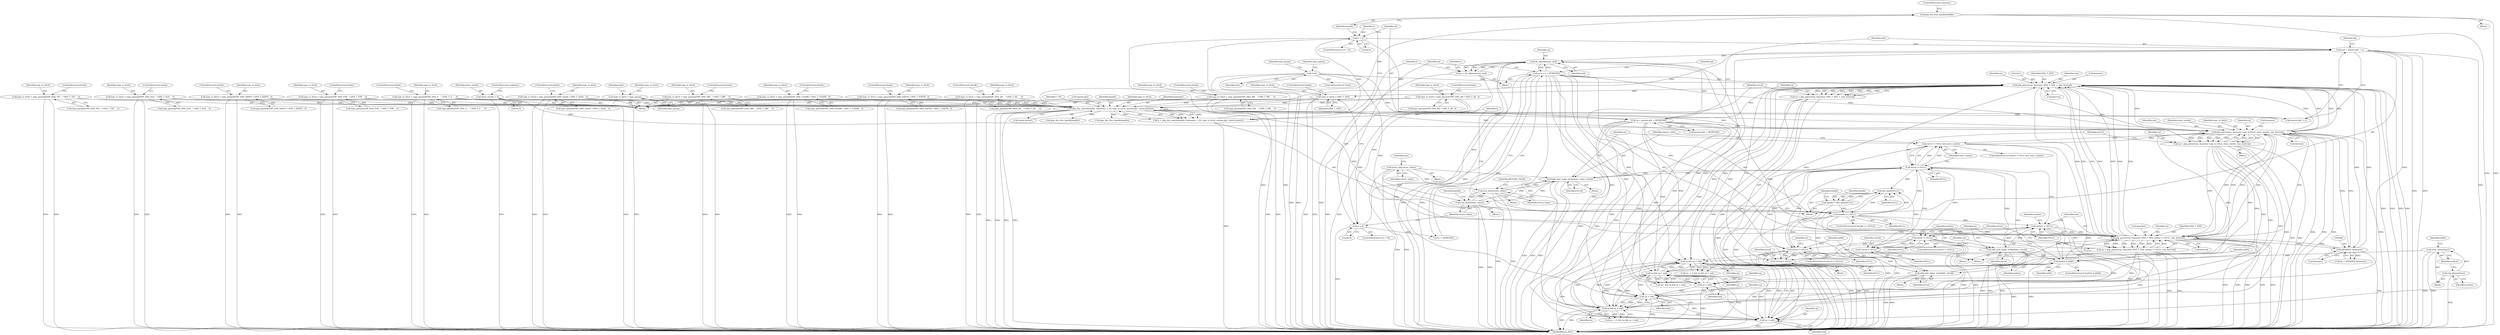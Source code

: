 digraph "1_php-src_2fefae47716d501aec41c1102f3fd4531f070b05@API" {
"1000426" [label="(Call,php_dns_free_handle(handle))"];
"1000411" [label="(Call,php_dns_search(handle, hostname, C_IN, type_to_fetch, answer.qb2, sizeof answer))"];
"1000402" [label="(Call,handle == NULL)"];
"1000397" [label="(Call,handle = dns_open(NULL))"];
"1000399" [label="(Call,dns_open(NULL))"];
"1000523" [label="(Call,retval != NULL)"];
"1000608" [label="(Call,add_next_index_zval(addtl, retval))"];
"1000532" [label="(Call,authns || addtl)"];
"1000559" [label="(Call,authns != NULL)"];
"1000570" [label="(Call,add_next_index_zval(authns, retval))"];
"1000566" [label="(Call,retval != NULL)"];
"1000549" [label="(Call,*retval = NULL)"];
"1000174" [label="(Call,array_init(authns))"];
"1000172" [label="(Call,zval_dtor(authns))"];
"1000604" [label="(Call,retval != NULL)"];
"1000589" [label="(Call,*retval = NULL)"];
"1000528" [label="(Call,add_next_index_zval(return_value, retval))"];
"1000209" [label="(Call,array_init(return_value))"];
"1000406" [label="(Call,zval_dtor(return_value))"];
"1000489" [label="(Call,zval_dtor(return_value))"];
"1000325" [label="(Call,type_to_fetch = type_param&PHP_DNS_MX    ? DNS_T_MX    : 0)"];
"1000375" [label="(Call,type_to_fetch = type_param&PHP_DNS_A6\t ? DNS_T_A6 : 0)"];
"1000335" [label="(Call,type_to_fetch = type_param&PHP_DNS_TXT   ? DNS_T_TXT   : 0)"];
"1000295" [label="(Call,type_to_fetch = type_param&PHP_DNS_SOA   ? DNS_T_SOA   : 0)"];
"1000315" [label="(Call,type_to_fetch = type_param&PHP_DNS_HINFO ? DNS_T_HINFO : 0)"];
"1000305" [label="(Call,type_to_fetch = type_param&PHP_DNS_PTR   ? DNS_T_PTR   : 0)"];
"1000265" [label="(Call,type_to_fetch = type_param&PHP_DNS_A     ? DNS_T_A     : 0)"];
"1000390" [label="(Call,type_to_fetch = DNS_T_ANY)"];
"1000594" [label="(Call,php_parserr(cp, &answer, DNS_T_ANY, 1, raw, &retval))"];
"1000552" [label="(Call,cp = php_parserr(cp, &answer, DNS_T_ANY, authns != NULL, raw, &retval))"];
"1000554" [label="(Call,php_parserr(cp, &answer, DNS_T_ANY, authns != NULL, raw, &retval))"];
"1000510" [label="(Call,cp = php_parserr(cp, &answer, type_to_fetch, store_results, raw, &retval))"];
"1000512" [label="(Call,php_parserr(cp, &answer, type_to_fetch, store_results, raw, &retval))"];
"1000494" [label="(Call,cp += n + QFIXEDSZ)"];
"1000485" [label="(Call,n < 0)"];
"1000479" [label="(Call,n = dn_skipname(cp, end))"];
"1000481" [label="(Call,dn_skipname(cp, end))"];
"1000429" [label="(Call,cp = answer.qb2 + HFIXEDSZ)"];
"1000436" [label="(Call,end = answer.qb2 + n)"];
"1000422" [label="(Call,n < 0)"];
"1000409" [label="(Call,n = php_dns_search(handle, hostname, C_IN, type_to_fetch, answer.qb2, sizeof answer))"];
"1000503" [label="(Call,cp && cp < end)"];
"1000505" [label="(Call,cp < end)"];
"1000582" [label="(Call,cp && cp < end)"];
"1000542" [label="(Call,cp && cp < end)"];
"1000544" [label="(Call,cp < end)"];
"1000592" [label="(Call,cp = php_parserr(cp, &answer, DNS_T_ANY, 1, raw, &retval))"];
"1000584" [label="(Call,cp < end)"];
"1000445" [label="(Call,(HEADER *)&answer)"];
"1000522" [label="(Call,retval != NULL && store_results)"];
"1000385" [label="(Call,store_results = 0)"];
"1000184" [label="(Call,!raw)"];
"1000345" [label="(Call,type_to_fetch = type_param&PHP_DNS_AAAA\t ? DNS_T_AAAA  : 0)"];
"1000255" [label="(Call,type_to_fetch = type_param)"];
"1000355" [label="(Call,type_to_fetch = type_param&PHP_DNS_SRV   ? DNS_T_SRV   : 0)"];
"1000285" [label="(Call,type_to_fetch = type_param&PHP_DNS_CNAME ? DNS_T_CNAME : 0)"];
"1000365" [label="(Call,type_to_fetch = type_param&PHP_DNS_NAPTR ? DNS_T_NAPTR : 0)"];
"1000275" [label="(Call,type_to_fetch = type_param&PHP_DNS_NS    ? DNS_T_NS    : 0)"];
"1000422" [label="(Call,n < 0)"];
"1000419" [label="(Call,sizeof answer)"];
"1000490" [label="(Identifier,return_value)"];
"1000171" [label="(Block,)"];
"1000605" [label="(Identifier,retval)"];
"1000307" [label="(Call,type_param&PHP_DNS_PTR   ? DNS_T_PTR   : 0)"];
"1000365" [label="(Call,type_to_fetch = type_param&PHP_DNS_NAPTR ? DNS_T_NAPTR : 0)"];
"1000577" [label="(Call,ar-- > 0 && cp && cp < end)"];
"1000202" [label="(Identifier,type_param)"];
"1000491" [label="(Call,php_dns_free_handle(handle))"];
"1000295" [label="(Call,type_to_fetch = type_param&PHP_DNS_SOA   ? DNS_T_SOA   : 0)"];
"1000387" [label="(Literal,0)"];
"1000401" [label="(ControlStructure,if (handle == NULL))"];
"1000287" [label="(Call,type_param&PHP_DNS_CNAME ? DNS_T_CNAME : 0)"];
"1000606" [label="(Identifier,NULL)"];
"1000184" [label="(Call,!raw)"];
"1000400" [label="(Identifier,NULL)"];
"1000550" [label="(Identifier,retval)"];
"1000327" [label="(Call,type_param&PHP_DNS_MX    ? DNS_T_MX    : 0)"];
"1000518" [label="(Identifier,raw)"];
"1000447" [label="(Call,&answer)"];
"1000353" [label="(ControlStructure,break;)"];
"1000532" [label="(Call,authns || addtl)"];
"1000355" [label="(Call,type_to_fetch = type_param&PHP_DNS_SRV   ? DNS_T_SRV   : 0)"];
"1000479" [label="(Call,n = dn_skipname(cp, end))"];
"1000415" [label="(Identifier,type_to_fetch)"];
"1000551" [label="(Identifier,NULL)"];
"1000406" [label="(Call,zval_dtor(return_value))"];
"1000210" [label="(Identifier,return_value)"];
"1000212" [label="(Identifier,raw)"];
"1000296" [label="(Identifier,type_to_fetch)"];
"1000537" [label="(Call,ns-- > 0 && cp && cp < end)"];
"1000356" [label="(Identifier,type_to_fetch)"];
"1000566" [label="(Call,retval != NULL)"];
"1000431" [label="(Call,answer.qb2 + HFIXEDSZ)"];
"1000255" [label="(Call,type_to_fetch = type_param)"];
"1000335" [label="(Call,type_to_fetch = type_param&PHP_DNS_TXT   ? DNS_T_TXT   : 0)"];
"1000528" [label="(Call,add_next_index_zval(return_value, retval))"];
"1000531" [label="(ControlStructure,if (authns || addtl))"];
"1000336" [label="(Identifier,type_to_fetch)"];
"1000507" [label="(Identifier,end)"];
"1000390" [label="(Call,type_to_fetch = DNS_T_ANY)"];
"1000377" [label="(Call,type_param&PHP_DNS_A6\t ? DNS_T_A6 : 0)"];
"1000523" [label="(Call,retval != NULL)"];
"1000608" [label="(Call,add_next_index_zval(addtl, retval))"];
"1000561" [label="(Identifier,NULL)"];
"1000297" [label="(Call,type_param&PHP_DNS_SOA   ? DNS_T_SOA   : 0)"];
"1000590" [label="(Identifier,retval)"];
"1000267" [label="(Call,type_param&PHP_DNS_A     ? DNS_T_A     : 0)"];
"1000183" [label="(ControlStructure,if (!raw))"];
"1000611" [label="(Call,php_dns_free_handle(handle))"];
"1000486" [label="(Identifier,n)"];
"1000601" [label="(Call,&retval)"];
"1000517" [label="(Identifier,store_results)"];
"1000277" [label="(Call,type_param&PHP_DNS_NS    ? DNS_T_NS    : 0)"];
"1000326" [label="(Identifier,type_to_fetch)"];
"1000405" [label="(Block,)"];
"1000545" [label="(Identifier,cp)"];
"1000584" [label="(Call,cp < end)"];
"1000568" [label="(Identifier,NULL)"];
"1000527" [label="(Block,)"];
"1000346" [label="(Identifier,type_to_fetch)"];
"1000172" [label="(Call,zval_dtor(authns))"];
"1000556" [label="(Call,&answer)"];
"1000427" [label="(Identifier,handle)"];
"1000603" [label="(ControlStructure,if (retval != NULL))"];
"1000409" [label="(Call,n = php_dns_search(handle, hostname, C_IN, type_to_fetch, answer.qb2, sizeof answer))"];
"1000413" [label="(Identifier,hostname)"];
"1000600" [label="(Identifier,raw)"];
"1000174" [label="(Call,array_init(authns))"];
"1000508" [label="(Block,)"];
"1000596" [label="(Call,&answer)"];
"1000592" [label="(Call,cp = php_parserr(cp, &answer, DNS_T_ANY, 1, raw, &retval))"];
"1000478" [label="(Block,)"];
"1000589" [label="(Call,*retval = NULL)"];
"1000273" [label="(ControlStructure,break;)"];
"1000375" [label="(Call,type_to_fetch = type_param&PHP_DNS_A6\t ? DNS_T_A6 : 0)"];
"1000516" [label="(Identifier,type_to_fetch)"];
"1000323" [label="(ControlStructure,break;)"];
"1000414" [label="(Identifier,C_IN)"];
"1000306" [label="(Identifier,type_to_fetch)"];
"1000525" [label="(Identifier,NULL)"];
"1000555" [label="(Identifier,cp)"];
"1000609" [label="(Identifier,addtl)"];
"1000543" [label="(Identifier,cp)"];
"1000175" [label="(Identifier,authns)"];
"1000408" [label="(Identifier,RETURN_FALSE)"];
"1000552" [label="(Call,cp = php_parserr(cp, &answer, DNS_T_ANY, authns != NULL, raw, &retval))"];
"1000563" [label="(Call,&retval)"];
"1000513" [label="(Identifier,cp)"];
"1000266" [label="(Identifier,type_to_fetch)"];
"1000529" [label="(Identifier,return_value)"];
"1000275" [label="(Call,type_to_fetch = type_param&PHP_DNS_NS    ? DNS_T_NS    : 0)"];
"1000544" [label="(Call,cp < end)"];
"1000367" [label="(Call,type_param&PHP_DNS_NAPTR ? DNS_T_NAPTR : 0)"];
"1000402" [label="(Call,handle == NULL)"];
"1000610" [label="(Identifier,retval)"];
"1000485" [label="(Call,n < 0)"];
"1000526" [label="(Identifier,store_results)"];
"1000521" [label="(ControlStructure,if (retval != NULL && store_results))"];
"1000286" [label="(Identifier,type_to_fetch)"];
"1000496" [label="(Call,n + QFIXEDSZ)"];
"1000337" [label="(Call,type_param&PHP_DNS_TXT   ? DNS_T_TXT   : 0)"];
"1000546" [label="(Identifier,end)"];
"1000522" [label="(Call,retval != NULL && store_results)"];
"1000416" [label="(Call,answer.qb2)"];
"1000613" [label="(MethodReturn,RET)"];
"1000173" [label="(Identifier,authns)"];
"1000437" [label="(Identifier,end)"];
"1000511" [label="(Identifier,cp)"];
"1000376" [label="(Identifier,type_to_fetch)"];
"1000428" [label="(ControlStructure,continue;)"];
"1000259" [label="(Identifier,type)"];
"1000357" [label="(Call,type_param&PHP_DNS_SRV   ? DNS_T_SRV   : 0)"];
"1000385" [label="(Call,store_results = 0)"];
"1000315" [label="(Call,type_to_fetch = type_param&PHP_DNS_HINFO ? DNS_T_HINFO : 0)"];
"1000386" [label="(Identifier,store_results)"];
"1000505" [label="(Call,cp < end)"];
"1000558" [label="(Identifier,DNS_T_ANY)"];
"1000502" [label="(Identifier,an)"];
"1000559" [label="(Call,authns != NULL)"];
"1000425" [label="(Block,)"];
"1000514" [label="(Call,&answer)"];
"1000423" [label="(Identifier,n)"];
"1000399" [label="(Call,dns_open(NULL))"];
"1000587" [label="(Block,)"];
"1000489" [label="(Call,zval_dtor(return_value))"];
"1000488" [label="(Block,)"];
"1000594" [label="(Call,php_parserr(cp, &answer, DNS_T_ANY, 1, raw, &retval))"];
"1000436" [label="(Call,end = answer.qb2 + n)"];
"1000554" [label="(Call,php_parserr(cp, &answer, DNS_T_ANY, authns != NULL, raw, &retval))"];
"1000476" [label="(Identifier,qd)"];
"1000316" [label="(Identifier,type_to_fetch)"];
"1000265" [label="(Call,type_to_fetch = type_param&PHP_DNS_A     ? DNS_T_A     : 0)"];
"1000580" [label="(Identifier,ar)"];
"1000421" [label="(ControlStructure,if (n < 0))"];
"1000305" [label="(Call,type_to_fetch = type_param&PHP_DNS_PTR   ? DNS_T_PTR   : 0)"];
"1000283" [label="(ControlStructure,break;)"];
"1000482" [label="(Identifier,cp)"];
"1000430" [label="(Identifier,cp)"];
"1000504" [label="(Identifier,cp)"];
"1000303" [label="(ControlStructure,break;)"];
"1000572" [label="(Identifier,retval)"];
"1000443" [label="(Call,hp = (HEADER *)&answer)"];
"1000383" [label="(ControlStructure,break;)"];
"1000542" [label="(Call,cp && cp < end)"];
"1000412" [label="(Identifier,handle)"];
"1000481" [label="(Call,dn_skipname(cp, end))"];
"1000373" [label="(ControlStructure,break;)"];
"1000177" [label="(Identifier,addtl)"];
"1000492" [label="(Identifier,handle)"];
"1000607" [label="(Block,)"];
"1000438" [label="(Call,answer.qb2 + n)"];
"1000510" [label="(Call,cp = php_parserr(cp, &answer, type_to_fetch, store_results, raw, &retval))"];
"1000512" [label="(Call,php_parserr(cp, &answer, type_to_fetch, store_results, raw, &retval))"];
"1000480" [label="(Identifier,n)"];
"1000595" [label="(Identifier,cp)"];
"1000257" [label="(Identifier,type_param)"];
"1000424" [label="(Literal,0)"];
"1000343" [label="(ControlStructure,break;)"];
"1000553" [label="(Identifier,cp)"];
"1000533" [label="(Identifier,authns)"];
"1000391" [label="(Identifier,type_to_fetch)"];
"1000429" [label="(Call,cp = answer.qb2 + HFIXEDSZ)"];
"1000444" [label="(Identifier,hp)"];
"1000363" [label="(ControlStructure,break;)"];
"1000583" [label="(Identifier,cp)"];
"1000397" [label="(Call,handle = dns_open(NULL))"];
"1000562" [label="(Identifier,raw)"];
"1000586" [label="(Identifier,end)"];
"1000582" [label="(Call,cp && cp < end)"];
"1000549" [label="(Call,*retval = NULL)"];
"1000398" [label="(Identifier,handle)"];
"1000540" [label="(Identifier,ns)"];
"1000524" [label="(Identifier,retval)"];
"1000256" [label="(Identifier,type_to_fetch)"];
"1000593" [label="(Identifier,cp)"];
"1000209" [label="(Call,array_init(return_value))"];
"1000445" [label="(Call,(HEADER *)&answer)"];
"1000604" [label="(Call,retval != NULL)"];
"1000530" [label="(Identifier,retval)"];
"1000325" [label="(Call,type_to_fetch = type_param&PHP_DNS_MX    ? DNS_T_MX    : 0)"];
"1000285" [label="(Call,type_to_fetch = type_param&PHP_DNS_CNAME ? DNS_T_CNAME : 0)"];
"1000185" [label="(Identifier,raw)"];
"1000403" [label="(Identifier,handle)"];
"1000570" [label="(Call,add_next_index_zval(authns, retval))"];
"1000404" [label="(Identifier,NULL)"];
"1000591" [label="(Identifier,NULL)"];
"1000253" [label="(Block,)"];
"1000494" [label="(Call,cp += n + QFIXEDSZ)"];
"1000483" [label="(Identifier,end)"];
"1000599" [label="(Literal,1)"];
"1000500" [label="(Call,an-- && cp && cp < end)"];
"1000574" [label="(Identifier,addtl)"];
"1000519" [label="(Call,&retval)"];
"1000567" [label="(Identifier,retval)"];
"1000317" [label="(Call,type_param&PHP_DNS_HINFO ? DNS_T_HINFO : 0)"];
"1000276" [label="(Identifier,type_to_fetch)"];
"1000396" [label="(Block,)"];
"1000393" [label="(ControlStructure,break;)"];
"1000392" [label="(Identifier,DNS_T_ANY)"];
"1000506" [label="(Identifier,cp)"];
"1000410" [label="(Identifier,n)"];
"1000571" [label="(Identifier,authns)"];
"1000388" [label="(ControlStructure,continue;)"];
"1000495" [label="(Identifier,cp)"];
"1000313" [label="(ControlStructure,break;)"];
"1000190" [label="(Identifier,type_param)"];
"1000407" [label="(Identifier,return_value)"];
"1000565" [label="(ControlStructure,if (retval != NULL))"];
"1000534" [label="(Identifier,addtl)"];
"1000560" [label="(Identifier,authns)"];
"1000293" [label="(ControlStructure,break;)"];
"1000503" [label="(Call,cp && cp < end)"];
"1000484" [label="(ControlStructure,if (n < 0))"];
"1000547" [label="(Block,)"];
"1000345" [label="(Call,type_to_fetch = type_param&PHP_DNS_AAAA\t ? DNS_T_AAAA  : 0)"];
"1000347" [label="(Call,type_param&PHP_DNS_AAAA\t ? DNS_T_AAAA  : 0)"];
"1000426" [label="(Call,php_dns_free_handle(handle))"];
"1000333" [label="(ControlStructure,break;)"];
"1000585" [label="(Identifier,cp)"];
"1000366" [label="(Identifier,type_to_fetch)"];
"1000487" [label="(Literal,0)"];
"1000598" [label="(Identifier,DNS_T_ANY)"];
"1000569" [label="(Block,)"];
"1000411" [label="(Call,php_dns_search(handle, hostname, C_IN, type_to_fetch, answer.qb2, sizeof answer))"];
"1000110" [label="(Block,)"];
"1000426" -> "1000425"  [label="AST: "];
"1000426" -> "1000427"  [label="CFG: "];
"1000427" -> "1000426"  [label="AST: "];
"1000428" -> "1000426"  [label="CFG: "];
"1000426" -> "1000613"  [label="DDG: "];
"1000426" -> "1000613"  [label="DDG: "];
"1000411" -> "1000426"  [label="DDG: "];
"1000411" -> "1000409"  [label="AST: "];
"1000411" -> "1000419"  [label="CFG: "];
"1000412" -> "1000411"  [label="AST: "];
"1000413" -> "1000411"  [label="AST: "];
"1000414" -> "1000411"  [label="AST: "];
"1000415" -> "1000411"  [label="AST: "];
"1000416" -> "1000411"  [label="AST: "];
"1000419" -> "1000411"  [label="AST: "];
"1000409" -> "1000411"  [label="CFG: "];
"1000411" -> "1000613"  [label="DDG: "];
"1000411" -> "1000613"  [label="DDG: "];
"1000411" -> "1000613"  [label="DDG: "];
"1000411" -> "1000613"  [label="DDG: "];
"1000411" -> "1000409"  [label="DDG: "];
"1000411" -> "1000409"  [label="DDG: "];
"1000411" -> "1000409"  [label="DDG: "];
"1000411" -> "1000409"  [label="DDG: "];
"1000411" -> "1000409"  [label="DDG: "];
"1000402" -> "1000411"  [label="DDG: "];
"1000325" -> "1000411"  [label="DDG: "];
"1000375" -> "1000411"  [label="DDG: "];
"1000335" -> "1000411"  [label="DDG: "];
"1000295" -> "1000411"  [label="DDG: "];
"1000315" -> "1000411"  [label="DDG: "];
"1000305" -> "1000411"  [label="DDG: "];
"1000265" -> "1000411"  [label="DDG: "];
"1000390" -> "1000411"  [label="DDG: "];
"1000345" -> "1000411"  [label="DDG: "];
"1000255" -> "1000411"  [label="DDG: "];
"1000355" -> "1000411"  [label="DDG: "];
"1000285" -> "1000411"  [label="DDG: "];
"1000365" -> "1000411"  [label="DDG: "];
"1000275" -> "1000411"  [label="DDG: "];
"1000411" -> "1000429"  [label="DDG: "];
"1000411" -> "1000431"  [label="DDG: "];
"1000411" -> "1000436"  [label="DDG: "];
"1000411" -> "1000438"  [label="DDG: "];
"1000411" -> "1000491"  [label="DDG: "];
"1000411" -> "1000512"  [label="DDG: "];
"1000411" -> "1000611"  [label="DDG: "];
"1000402" -> "1000401"  [label="AST: "];
"1000402" -> "1000404"  [label="CFG: "];
"1000403" -> "1000402"  [label="AST: "];
"1000404" -> "1000402"  [label="AST: "];
"1000407" -> "1000402"  [label="CFG: "];
"1000410" -> "1000402"  [label="CFG: "];
"1000402" -> "1000613"  [label="DDG: "];
"1000402" -> "1000613"  [label="DDG: "];
"1000402" -> "1000399"  [label="DDG: "];
"1000397" -> "1000402"  [label="DDG: "];
"1000399" -> "1000402"  [label="DDG: "];
"1000402" -> "1000523"  [label="DDG: "];
"1000402" -> "1000549"  [label="DDG: "];
"1000402" -> "1000559"  [label="DDG: "];
"1000402" -> "1000589"  [label="DDG: "];
"1000402" -> "1000604"  [label="DDG: "];
"1000397" -> "1000396"  [label="AST: "];
"1000397" -> "1000399"  [label="CFG: "];
"1000398" -> "1000397"  [label="AST: "];
"1000399" -> "1000397"  [label="AST: "];
"1000403" -> "1000397"  [label="CFG: "];
"1000397" -> "1000613"  [label="DDG: "];
"1000399" -> "1000397"  [label="DDG: "];
"1000399" -> "1000400"  [label="CFG: "];
"1000400" -> "1000399"  [label="AST: "];
"1000523" -> "1000399"  [label="DDG: "];
"1000566" -> "1000399"  [label="DDG: "];
"1000604" -> "1000399"  [label="DDG: "];
"1000523" -> "1000522"  [label="AST: "];
"1000523" -> "1000525"  [label="CFG: "];
"1000524" -> "1000523"  [label="AST: "];
"1000525" -> "1000523"  [label="AST: "];
"1000526" -> "1000523"  [label="CFG: "];
"1000522" -> "1000523"  [label="CFG: "];
"1000523" -> "1000613"  [label="DDG: "];
"1000523" -> "1000613"  [label="DDG: "];
"1000523" -> "1000522"  [label="DDG: "];
"1000523" -> "1000522"  [label="DDG: "];
"1000608" -> "1000523"  [label="DDG: "];
"1000528" -> "1000523"  [label="DDG: "];
"1000566" -> "1000523"  [label="DDG: "];
"1000570" -> "1000523"  [label="DDG: "];
"1000604" -> "1000523"  [label="DDG: "];
"1000523" -> "1000528"  [label="DDG: "];
"1000523" -> "1000549"  [label="DDG: "];
"1000523" -> "1000559"  [label="DDG: "];
"1000523" -> "1000589"  [label="DDG: "];
"1000523" -> "1000604"  [label="DDG: "];
"1000608" -> "1000607"  [label="AST: "];
"1000608" -> "1000610"  [label="CFG: "];
"1000609" -> "1000608"  [label="AST: "];
"1000610" -> "1000608"  [label="AST: "];
"1000580" -> "1000608"  [label="CFG: "];
"1000608" -> "1000613"  [label="DDG: "];
"1000608" -> "1000613"  [label="DDG: "];
"1000532" -> "1000608"  [label="DDG: "];
"1000604" -> "1000608"  [label="DDG: "];
"1000532" -> "1000531"  [label="AST: "];
"1000532" -> "1000533"  [label="CFG: "];
"1000532" -> "1000534"  [label="CFG: "];
"1000533" -> "1000532"  [label="AST: "];
"1000534" -> "1000532"  [label="AST: "];
"1000540" -> "1000532"  [label="CFG: "];
"1000574" -> "1000532"  [label="CFG: "];
"1000532" -> "1000613"  [label="DDG: "];
"1000532" -> "1000613"  [label="DDG: "];
"1000559" -> "1000532"  [label="DDG: "];
"1000570" -> "1000532"  [label="DDG: "];
"1000174" -> "1000532"  [label="DDG: "];
"1000532" -> "1000559"  [label="DDG: "];
"1000559" -> "1000554"  [label="AST: "];
"1000559" -> "1000561"  [label="CFG: "];
"1000560" -> "1000559"  [label="AST: "];
"1000561" -> "1000559"  [label="AST: "];
"1000562" -> "1000559"  [label="CFG: "];
"1000559" -> "1000613"  [label="DDG: "];
"1000559" -> "1000554"  [label="DDG: "];
"1000559" -> "1000554"  [label="DDG: "];
"1000570" -> "1000559"  [label="DDG: "];
"1000566" -> "1000559"  [label="DDG: "];
"1000559" -> "1000566"  [label="DDG: "];
"1000559" -> "1000570"  [label="DDG: "];
"1000570" -> "1000569"  [label="AST: "];
"1000570" -> "1000572"  [label="CFG: "];
"1000571" -> "1000570"  [label="AST: "];
"1000572" -> "1000570"  [label="AST: "];
"1000540" -> "1000570"  [label="CFG: "];
"1000570" -> "1000613"  [label="DDG: "];
"1000570" -> "1000613"  [label="DDG: "];
"1000570" -> "1000613"  [label="DDG: "];
"1000566" -> "1000570"  [label="DDG: "];
"1000566" -> "1000565"  [label="AST: "];
"1000566" -> "1000568"  [label="CFG: "];
"1000567" -> "1000566"  [label="AST: "];
"1000568" -> "1000566"  [label="AST: "];
"1000540" -> "1000566"  [label="CFG: "];
"1000571" -> "1000566"  [label="CFG: "];
"1000566" -> "1000613"  [label="DDG: "];
"1000566" -> "1000613"  [label="DDG: "];
"1000566" -> "1000613"  [label="DDG: "];
"1000566" -> "1000549"  [label="DDG: "];
"1000549" -> "1000566"  [label="DDG: "];
"1000566" -> "1000589"  [label="DDG: "];
"1000566" -> "1000604"  [label="DDG: "];
"1000549" -> "1000547"  [label="AST: "];
"1000549" -> "1000551"  [label="CFG: "];
"1000550" -> "1000549"  [label="AST: "];
"1000551" -> "1000549"  [label="AST: "];
"1000553" -> "1000549"  [label="CFG: "];
"1000174" -> "1000171"  [label="AST: "];
"1000174" -> "1000175"  [label="CFG: "];
"1000175" -> "1000174"  [label="AST: "];
"1000177" -> "1000174"  [label="CFG: "];
"1000174" -> "1000613"  [label="DDG: "];
"1000174" -> "1000613"  [label="DDG: "];
"1000172" -> "1000174"  [label="DDG: "];
"1000172" -> "1000171"  [label="AST: "];
"1000172" -> "1000173"  [label="CFG: "];
"1000173" -> "1000172"  [label="AST: "];
"1000175" -> "1000172"  [label="CFG: "];
"1000172" -> "1000613"  [label="DDG: "];
"1000604" -> "1000603"  [label="AST: "];
"1000604" -> "1000606"  [label="CFG: "];
"1000605" -> "1000604"  [label="AST: "];
"1000606" -> "1000604"  [label="AST: "];
"1000580" -> "1000604"  [label="CFG: "];
"1000609" -> "1000604"  [label="CFG: "];
"1000604" -> "1000613"  [label="DDG: "];
"1000604" -> "1000613"  [label="DDG: "];
"1000604" -> "1000613"  [label="DDG: "];
"1000604" -> "1000589"  [label="DDG: "];
"1000589" -> "1000604"  [label="DDG: "];
"1000589" -> "1000587"  [label="AST: "];
"1000589" -> "1000591"  [label="CFG: "];
"1000590" -> "1000589"  [label="AST: "];
"1000591" -> "1000589"  [label="AST: "];
"1000593" -> "1000589"  [label="CFG: "];
"1000528" -> "1000527"  [label="AST: "];
"1000528" -> "1000530"  [label="CFG: "];
"1000529" -> "1000528"  [label="AST: "];
"1000530" -> "1000528"  [label="AST: "];
"1000502" -> "1000528"  [label="CFG: "];
"1000528" -> "1000613"  [label="DDG: "];
"1000528" -> "1000613"  [label="DDG: "];
"1000528" -> "1000613"  [label="DDG: "];
"1000528" -> "1000406"  [label="DDG: "];
"1000528" -> "1000489"  [label="DDG: "];
"1000209" -> "1000528"  [label="DDG: "];
"1000406" -> "1000528"  [label="DDG: "];
"1000489" -> "1000528"  [label="DDG: "];
"1000209" -> "1000110"  [label="AST: "];
"1000209" -> "1000210"  [label="CFG: "];
"1000210" -> "1000209"  [label="AST: "];
"1000212" -> "1000209"  [label="CFG: "];
"1000209" -> "1000613"  [label="DDG: "];
"1000209" -> "1000613"  [label="DDG: "];
"1000209" -> "1000406"  [label="DDG: "];
"1000209" -> "1000489"  [label="DDG: "];
"1000406" -> "1000405"  [label="AST: "];
"1000406" -> "1000407"  [label="CFG: "];
"1000407" -> "1000406"  [label="AST: "];
"1000408" -> "1000406"  [label="CFG: "];
"1000406" -> "1000613"  [label="DDG: "];
"1000406" -> "1000613"  [label="DDG: "];
"1000489" -> "1000406"  [label="DDG: "];
"1000406" -> "1000489"  [label="DDG: "];
"1000489" -> "1000488"  [label="AST: "];
"1000489" -> "1000490"  [label="CFG: "];
"1000490" -> "1000489"  [label="AST: "];
"1000492" -> "1000489"  [label="CFG: "];
"1000489" -> "1000613"  [label="DDG: "];
"1000489" -> "1000613"  [label="DDG: "];
"1000325" -> "1000253"  [label="AST: "];
"1000325" -> "1000327"  [label="CFG: "];
"1000326" -> "1000325"  [label="AST: "];
"1000327" -> "1000325"  [label="AST: "];
"1000333" -> "1000325"  [label="CFG: "];
"1000325" -> "1000613"  [label="DDG: "];
"1000325" -> "1000613"  [label="DDG: "];
"1000375" -> "1000253"  [label="AST: "];
"1000375" -> "1000377"  [label="CFG: "];
"1000376" -> "1000375"  [label="AST: "];
"1000377" -> "1000375"  [label="AST: "];
"1000383" -> "1000375"  [label="CFG: "];
"1000375" -> "1000613"  [label="DDG: "];
"1000375" -> "1000613"  [label="DDG: "];
"1000335" -> "1000253"  [label="AST: "];
"1000335" -> "1000337"  [label="CFG: "];
"1000336" -> "1000335"  [label="AST: "];
"1000337" -> "1000335"  [label="AST: "];
"1000343" -> "1000335"  [label="CFG: "];
"1000335" -> "1000613"  [label="DDG: "];
"1000335" -> "1000613"  [label="DDG: "];
"1000295" -> "1000253"  [label="AST: "];
"1000295" -> "1000297"  [label="CFG: "];
"1000296" -> "1000295"  [label="AST: "];
"1000297" -> "1000295"  [label="AST: "];
"1000303" -> "1000295"  [label="CFG: "];
"1000295" -> "1000613"  [label="DDG: "];
"1000295" -> "1000613"  [label="DDG: "];
"1000315" -> "1000253"  [label="AST: "];
"1000315" -> "1000317"  [label="CFG: "];
"1000316" -> "1000315"  [label="AST: "];
"1000317" -> "1000315"  [label="AST: "];
"1000323" -> "1000315"  [label="CFG: "];
"1000315" -> "1000613"  [label="DDG: "];
"1000315" -> "1000613"  [label="DDG: "];
"1000305" -> "1000253"  [label="AST: "];
"1000305" -> "1000307"  [label="CFG: "];
"1000306" -> "1000305"  [label="AST: "];
"1000307" -> "1000305"  [label="AST: "];
"1000313" -> "1000305"  [label="CFG: "];
"1000305" -> "1000613"  [label="DDG: "];
"1000305" -> "1000613"  [label="DDG: "];
"1000265" -> "1000253"  [label="AST: "];
"1000265" -> "1000267"  [label="CFG: "];
"1000266" -> "1000265"  [label="AST: "];
"1000267" -> "1000265"  [label="AST: "];
"1000273" -> "1000265"  [label="CFG: "];
"1000265" -> "1000613"  [label="DDG: "];
"1000265" -> "1000613"  [label="DDG: "];
"1000390" -> "1000253"  [label="AST: "];
"1000390" -> "1000392"  [label="CFG: "];
"1000391" -> "1000390"  [label="AST: "];
"1000392" -> "1000390"  [label="AST: "];
"1000393" -> "1000390"  [label="CFG: "];
"1000390" -> "1000613"  [label="DDG: "];
"1000390" -> "1000613"  [label="DDG: "];
"1000594" -> "1000390"  [label="DDG: "];
"1000554" -> "1000390"  [label="DDG: "];
"1000594" -> "1000592"  [label="AST: "];
"1000594" -> "1000601"  [label="CFG: "];
"1000595" -> "1000594"  [label="AST: "];
"1000596" -> "1000594"  [label="AST: "];
"1000598" -> "1000594"  [label="AST: "];
"1000599" -> "1000594"  [label="AST: "];
"1000600" -> "1000594"  [label="AST: "];
"1000601" -> "1000594"  [label="AST: "];
"1000592" -> "1000594"  [label="CFG: "];
"1000594" -> "1000613"  [label="DDG: "];
"1000594" -> "1000613"  [label="DDG: "];
"1000594" -> "1000613"  [label="DDG: "];
"1000594" -> "1000613"  [label="DDG: "];
"1000594" -> "1000445"  [label="DDG: "];
"1000594" -> "1000512"  [label="DDG: "];
"1000594" -> "1000512"  [label="DDG: "];
"1000594" -> "1000554"  [label="DDG: "];
"1000594" -> "1000554"  [label="DDG: "];
"1000594" -> "1000554"  [label="DDG: "];
"1000594" -> "1000592"  [label="DDG: "];
"1000594" -> "1000592"  [label="DDG: "];
"1000594" -> "1000592"  [label="DDG: "];
"1000594" -> "1000592"  [label="DDG: "];
"1000594" -> "1000592"  [label="DDG: "];
"1000594" -> "1000592"  [label="DDG: "];
"1000552" -> "1000594"  [label="DDG: "];
"1000582" -> "1000594"  [label="DDG: "];
"1000510" -> "1000594"  [label="DDG: "];
"1000494" -> "1000594"  [label="DDG: "];
"1000542" -> "1000594"  [label="DDG: "];
"1000503" -> "1000594"  [label="DDG: "];
"1000429" -> "1000594"  [label="DDG: "];
"1000592" -> "1000594"  [label="DDG: "];
"1000512" -> "1000594"  [label="DDG: "];
"1000512" -> "1000594"  [label="DDG: "];
"1000512" -> "1000594"  [label="DDG: "];
"1000554" -> "1000594"  [label="DDG: "];
"1000554" -> "1000594"  [label="DDG: "];
"1000554" -> "1000594"  [label="DDG: "];
"1000554" -> "1000594"  [label="DDG: "];
"1000445" -> "1000594"  [label="DDG: "];
"1000184" -> "1000594"  [label="DDG: "];
"1000552" -> "1000547"  [label="AST: "];
"1000552" -> "1000554"  [label="CFG: "];
"1000553" -> "1000552"  [label="AST: "];
"1000554" -> "1000552"  [label="AST: "];
"1000567" -> "1000552"  [label="CFG: "];
"1000552" -> "1000613"  [label="DDG: "];
"1000552" -> "1000613"  [label="DDG: "];
"1000552" -> "1000542"  [label="DDG: "];
"1000552" -> "1000544"  [label="DDG: "];
"1000554" -> "1000552"  [label="DDG: "];
"1000554" -> "1000552"  [label="DDG: "];
"1000554" -> "1000552"  [label="DDG: "];
"1000554" -> "1000552"  [label="DDG: "];
"1000554" -> "1000552"  [label="DDG: "];
"1000554" -> "1000552"  [label="DDG: "];
"1000552" -> "1000554"  [label="DDG: "];
"1000552" -> "1000582"  [label="DDG: "];
"1000552" -> "1000584"  [label="DDG: "];
"1000554" -> "1000563"  [label="CFG: "];
"1000555" -> "1000554"  [label="AST: "];
"1000556" -> "1000554"  [label="AST: "];
"1000558" -> "1000554"  [label="AST: "];
"1000562" -> "1000554"  [label="AST: "];
"1000563" -> "1000554"  [label="AST: "];
"1000554" -> "1000613"  [label="DDG: "];
"1000554" -> "1000613"  [label="DDG: "];
"1000554" -> "1000613"  [label="DDG: "];
"1000554" -> "1000613"  [label="DDG: "];
"1000554" -> "1000613"  [label="DDG: "];
"1000554" -> "1000445"  [label="DDG: "];
"1000554" -> "1000512"  [label="DDG: "];
"1000554" -> "1000512"  [label="DDG: "];
"1000510" -> "1000554"  [label="DDG: "];
"1000494" -> "1000554"  [label="DDG: "];
"1000542" -> "1000554"  [label="DDG: "];
"1000503" -> "1000554"  [label="DDG: "];
"1000429" -> "1000554"  [label="DDG: "];
"1000512" -> "1000554"  [label="DDG: "];
"1000512" -> "1000554"  [label="DDG: "];
"1000512" -> "1000554"  [label="DDG: "];
"1000445" -> "1000554"  [label="DDG: "];
"1000184" -> "1000554"  [label="DDG: "];
"1000510" -> "1000508"  [label="AST: "];
"1000510" -> "1000512"  [label="CFG: "];
"1000511" -> "1000510"  [label="AST: "];
"1000512" -> "1000510"  [label="AST: "];
"1000524" -> "1000510"  [label="CFG: "];
"1000510" -> "1000613"  [label="DDG: "];
"1000510" -> "1000613"  [label="DDG: "];
"1000510" -> "1000503"  [label="DDG: "];
"1000510" -> "1000505"  [label="DDG: "];
"1000512" -> "1000510"  [label="DDG: "];
"1000512" -> "1000510"  [label="DDG: "];
"1000512" -> "1000510"  [label="DDG: "];
"1000512" -> "1000510"  [label="DDG: "];
"1000512" -> "1000510"  [label="DDG: "];
"1000512" -> "1000510"  [label="DDG: "];
"1000510" -> "1000512"  [label="DDG: "];
"1000510" -> "1000542"  [label="DDG: "];
"1000510" -> "1000544"  [label="DDG: "];
"1000510" -> "1000582"  [label="DDG: "];
"1000510" -> "1000584"  [label="DDG: "];
"1000512" -> "1000519"  [label="CFG: "];
"1000513" -> "1000512"  [label="AST: "];
"1000514" -> "1000512"  [label="AST: "];
"1000516" -> "1000512"  [label="AST: "];
"1000517" -> "1000512"  [label="AST: "];
"1000518" -> "1000512"  [label="AST: "];
"1000519" -> "1000512"  [label="AST: "];
"1000512" -> "1000613"  [label="DDG: "];
"1000512" -> "1000613"  [label="DDG: "];
"1000512" -> "1000613"  [label="DDG: "];
"1000512" -> "1000613"  [label="DDG: "];
"1000512" -> "1000445"  [label="DDG: "];
"1000494" -> "1000512"  [label="DDG: "];
"1000503" -> "1000512"  [label="DDG: "];
"1000429" -> "1000512"  [label="DDG: "];
"1000445" -> "1000512"  [label="DDG: "];
"1000522" -> "1000512"  [label="DDG: "];
"1000385" -> "1000512"  [label="DDG: "];
"1000184" -> "1000512"  [label="DDG: "];
"1000512" -> "1000522"  [label="DDG: "];
"1000494" -> "1000478"  [label="AST: "];
"1000494" -> "1000496"  [label="CFG: "];
"1000495" -> "1000494"  [label="AST: "];
"1000496" -> "1000494"  [label="AST: "];
"1000476" -> "1000494"  [label="CFG: "];
"1000494" -> "1000613"  [label="DDG: "];
"1000494" -> "1000613"  [label="DDG: "];
"1000494" -> "1000481"  [label="DDG: "];
"1000485" -> "1000494"  [label="DDG: "];
"1000481" -> "1000494"  [label="DDG: "];
"1000494" -> "1000503"  [label="DDG: "];
"1000494" -> "1000505"  [label="DDG: "];
"1000494" -> "1000542"  [label="DDG: "];
"1000494" -> "1000544"  [label="DDG: "];
"1000494" -> "1000582"  [label="DDG: "];
"1000494" -> "1000584"  [label="DDG: "];
"1000485" -> "1000484"  [label="AST: "];
"1000485" -> "1000487"  [label="CFG: "];
"1000486" -> "1000485"  [label="AST: "];
"1000487" -> "1000485"  [label="AST: "];
"1000490" -> "1000485"  [label="CFG: "];
"1000495" -> "1000485"  [label="CFG: "];
"1000485" -> "1000613"  [label="DDG: "];
"1000479" -> "1000485"  [label="DDG: "];
"1000485" -> "1000496"  [label="DDG: "];
"1000479" -> "1000478"  [label="AST: "];
"1000479" -> "1000481"  [label="CFG: "];
"1000480" -> "1000479"  [label="AST: "];
"1000481" -> "1000479"  [label="AST: "];
"1000486" -> "1000479"  [label="CFG: "];
"1000479" -> "1000613"  [label="DDG: "];
"1000481" -> "1000479"  [label="DDG: "];
"1000481" -> "1000479"  [label="DDG: "];
"1000481" -> "1000483"  [label="CFG: "];
"1000482" -> "1000481"  [label="AST: "];
"1000483" -> "1000481"  [label="AST: "];
"1000481" -> "1000613"  [label="DDG: "];
"1000429" -> "1000481"  [label="DDG: "];
"1000436" -> "1000481"  [label="DDG: "];
"1000481" -> "1000505"  [label="DDG: "];
"1000481" -> "1000544"  [label="DDG: "];
"1000481" -> "1000584"  [label="DDG: "];
"1000429" -> "1000396"  [label="AST: "];
"1000429" -> "1000431"  [label="CFG: "];
"1000430" -> "1000429"  [label="AST: "];
"1000431" -> "1000429"  [label="AST: "];
"1000437" -> "1000429"  [label="CFG: "];
"1000429" -> "1000613"  [label="DDG: "];
"1000429" -> "1000613"  [label="DDG: "];
"1000429" -> "1000503"  [label="DDG: "];
"1000429" -> "1000505"  [label="DDG: "];
"1000429" -> "1000542"  [label="DDG: "];
"1000429" -> "1000544"  [label="DDG: "];
"1000429" -> "1000582"  [label="DDG: "];
"1000429" -> "1000584"  [label="DDG: "];
"1000436" -> "1000396"  [label="AST: "];
"1000436" -> "1000438"  [label="CFG: "];
"1000437" -> "1000436"  [label="AST: "];
"1000438" -> "1000436"  [label="AST: "];
"1000444" -> "1000436"  [label="CFG: "];
"1000436" -> "1000613"  [label="DDG: "];
"1000436" -> "1000613"  [label="DDG: "];
"1000422" -> "1000436"  [label="DDG: "];
"1000436" -> "1000505"  [label="DDG: "];
"1000436" -> "1000544"  [label="DDG: "];
"1000436" -> "1000584"  [label="DDG: "];
"1000422" -> "1000421"  [label="AST: "];
"1000422" -> "1000424"  [label="CFG: "];
"1000423" -> "1000422"  [label="AST: "];
"1000424" -> "1000422"  [label="AST: "];
"1000427" -> "1000422"  [label="CFG: "];
"1000430" -> "1000422"  [label="CFG: "];
"1000422" -> "1000613"  [label="DDG: "];
"1000422" -> "1000613"  [label="DDG: "];
"1000409" -> "1000422"  [label="DDG: "];
"1000422" -> "1000438"  [label="DDG: "];
"1000409" -> "1000396"  [label="AST: "];
"1000410" -> "1000409"  [label="AST: "];
"1000423" -> "1000409"  [label="CFG: "];
"1000409" -> "1000613"  [label="DDG: "];
"1000503" -> "1000500"  [label="AST: "];
"1000503" -> "1000504"  [label="CFG: "];
"1000503" -> "1000505"  [label="CFG: "];
"1000504" -> "1000503"  [label="AST: "];
"1000505" -> "1000503"  [label="AST: "];
"1000500" -> "1000503"  [label="CFG: "];
"1000503" -> "1000613"  [label="DDG: "];
"1000503" -> "1000613"  [label="DDG: "];
"1000503" -> "1000500"  [label="DDG: "];
"1000503" -> "1000500"  [label="DDG: "];
"1000505" -> "1000503"  [label="DDG: "];
"1000505" -> "1000503"  [label="DDG: "];
"1000582" -> "1000503"  [label="DDG: "];
"1000542" -> "1000503"  [label="DDG: "];
"1000503" -> "1000542"  [label="DDG: "];
"1000503" -> "1000542"  [label="DDG: "];
"1000503" -> "1000544"  [label="DDG: "];
"1000503" -> "1000582"  [label="DDG: "];
"1000503" -> "1000582"  [label="DDG: "];
"1000503" -> "1000584"  [label="DDG: "];
"1000505" -> "1000507"  [label="CFG: "];
"1000506" -> "1000505"  [label="AST: "];
"1000507" -> "1000505"  [label="AST: "];
"1000505" -> "1000613"  [label="DDG: "];
"1000505" -> "1000544"  [label="DDG: "];
"1000505" -> "1000584"  [label="DDG: "];
"1000582" -> "1000577"  [label="AST: "];
"1000582" -> "1000583"  [label="CFG: "];
"1000582" -> "1000584"  [label="CFG: "];
"1000583" -> "1000582"  [label="AST: "];
"1000584" -> "1000582"  [label="AST: "];
"1000577" -> "1000582"  [label="CFG: "];
"1000582" -> "1000613"  [label="DDG: "];
"1000582" -> "1000613"  [label="DDG: "];
"1000582" -> "1000542"  [label="DDG: "];
"1000582" -> "1000577"  [label="DDG: "];
"1000582" -> "1000577"  [label="DDG: "];
"1000542" -> "1000582"  [label="DDG: "];
"1000542" -> "1000582"  [label="DDG: "];
"1000592" -> "1000582"  [label="DDG: "];
"1000584" -> "1000582"  [label="DDG: "];
"1000584" -> "1000582"  [label="DDG: "];
"1000542" -> "1000537"  [label="AST: "];
"1000542" -> "1000543"  [label="CFG: "];
"1000542" -> "1000544"  [label="CFG: "];
"1000543" -> "1000542"  [label="AST: "];
"1000544" -> "1000542"  [label="AST: "];
"1000537" -> "1000542"  [label="CFG: "];
"1000542" -> "1000613"  [label="DDG: "];
"1000542" -> "1000613"  [label="DDG: "];
"1000542" -> "1000537"  [label="DDG: "];
"1000542" -> "1000537"  [label="DDG: "];
"1000544" -> "1000542"  [label="DDG: "];
"1000544" -> "1000542"  [label="DDG: "];
"1000542" -> "1000584"  [label="DDG: "];
"1000544" -> "1000546"  [label="CFG: "];
"1000545" -> "1000544"  [label="AST: "];
"1000546" -> "1000544"  [label="AST: "];
"1000544" -> "1000613"  [label="DDG: "];
"1000544" -> "1000584"  [label="DDG: "];
"1000592" -> "1000587"  [label="AST: "];
"1000593" -> "1000592"  [label="AST: "];
"1000605" -> "1000592"  [label="CFG: "];
"1000592" -> "1000613"  [label="DDG: "];
"1000592" -> "1000613"  [label="DDG: "];
"1000592" -> "1000584"  [label="DDG: "];
"1000584" -> "1000586"  [label="CFG: "];
"1000585" -> "1000584"  [label="AST: "];
"1000586" -> "1000584"  [label="AST: "];
"1000584" -> "1000613"  [label="DDG: "];
"1000445" -> "1000443"  [label="AST: "];
"1000445" -> "1000447"  [label="CFG: "];
"1000446" -> "1000445"  [label="AST: "];
"1000447" -> "1000445"  [label="AST: "];
"1000443" -> "1000445"  [label="CFG: "];
"1000445" -> "1000613"  [label="DDG: "];
"1000445" -> "1000443"  [label="DDG: "];
"1000522" -> "1000521"  [label="AST: "];
"1000522" -> "1000526"  [label="CFG: "];
"1000526" -> "1000522"  [label="AST: "];
"1000502" -> "1000522"  [label="CFG: "];
"1000529" -> "1000522"  [label="CFG: "];
"1000522" -> "1000613"  [label="DDG: "];
"1000522" -> "1000613"  [label="DDG: "];
"1000522" -> "1000613"  [label="DDG: "];
"1000385" -> "1000253"  [label="AST: "];
"1000385" -> "1000387"  [label="CFG: "];
"1000386" -> "1000385"  [label="AST: "];
"1000387" -> "1000385"  [label="AST: "];
"1000388" -> "1000385"  [label="CFG: "];
"1000385" -> "1000613"  [label="DDG: "];
"1000184" -> "1000183"  [label="AST: "];
"1000184" -> "1000185"  [label="CFG: "];
"1000185" -> "1000184"  [label="AST: "];
"1000190" -> "1000184"  [label="CFG: "];
"1000202" -> "1000184"  [label="CFG: "];
"1000184" -> "1000613"  [label="DDG: "];
"1000184" -> "1000613"  [label="DDG: "];
"1000345" -> "1000253"  [label="AST: "];
"1000345" -> "1000347"  [label="CFG: "];
"1000346" -> "1000345"  [label="AST: "];
"1000347" -> "1000345"  [label="AST: "];
"1000353" -> "1000345"  [label="CFG: "];
"1000345" -> "1000613"  [label="DDG: "];
"1000345" -> "1000613"  [label="DDG: "];
"1000255" -> "1000253"  [label="AST: "];
"1000255" -> "1000257"  [label="CFG: "];
"1000256" -> "1000255"  [label="AST: "];
"1000257" -> "1000255"  [label="AST: "];
"1000259" -> "1000255"  [label="CFG: "];
"1000255" -> "1000613"  [label="DDG: "];
"1000255" -> "1000613"  [label="DDG: "];
"1000355" -> "1000253"  [label="AST: "];
"1000355" -> "1000357"  [label="CFG: "];
"1000356" -> "1000355"  [label="AST: "];
"1000357" -> "1000355"  [label="AST: "];
"1000363" -> "1000355"  [label="CFG: "];
"1000355" -> "1000613"  [label="DDG: "];
"1000355" -> "1000613"  [label="DDG: "];
"1000285" -> "1000253"  [label="AST: "];
"1000285" -> "1000287"  [label="CFG: "];
"1000286" -> "1000285"  [label="AST: "];
"1000287" -> "1000285"  [label="AST: "];
"1000293" -> "1000285"  [label="CFG: "];
"1000285" -> "1000613"  [label="DDG: "];
"1000285" -> "1000613"  [label="DDG: "];
"1000365" -> "1000253"  [label="AST: "];
"1000365" -> "1000367"  [label="CFG: "];
"1000366" -> "1000365"  [label="AST: "];
"1000367" -> "1000365"  [label="AST: "];
"1000373" -> "1000365"  [label="CFG: "];
"1000365" -> "1000613"  [label="DDG: "];
"1000365" -> "1000613"  [label="DDG: "];
"1000275" -> "1000253"  [label="AST: "];
"1000275" -> "1000277"  [label="CFG: "];
"1000276" -> "1000275"  [label="AST: "];
"1000277" -> "1000275"  [label="AST: "];
"1000283" -> "1000275"  [label="CFG: "];
"1000275" -> "1000613"  [label="DDG: "];
"1000275" -> "1000613"  [label="DDG: "];
}
